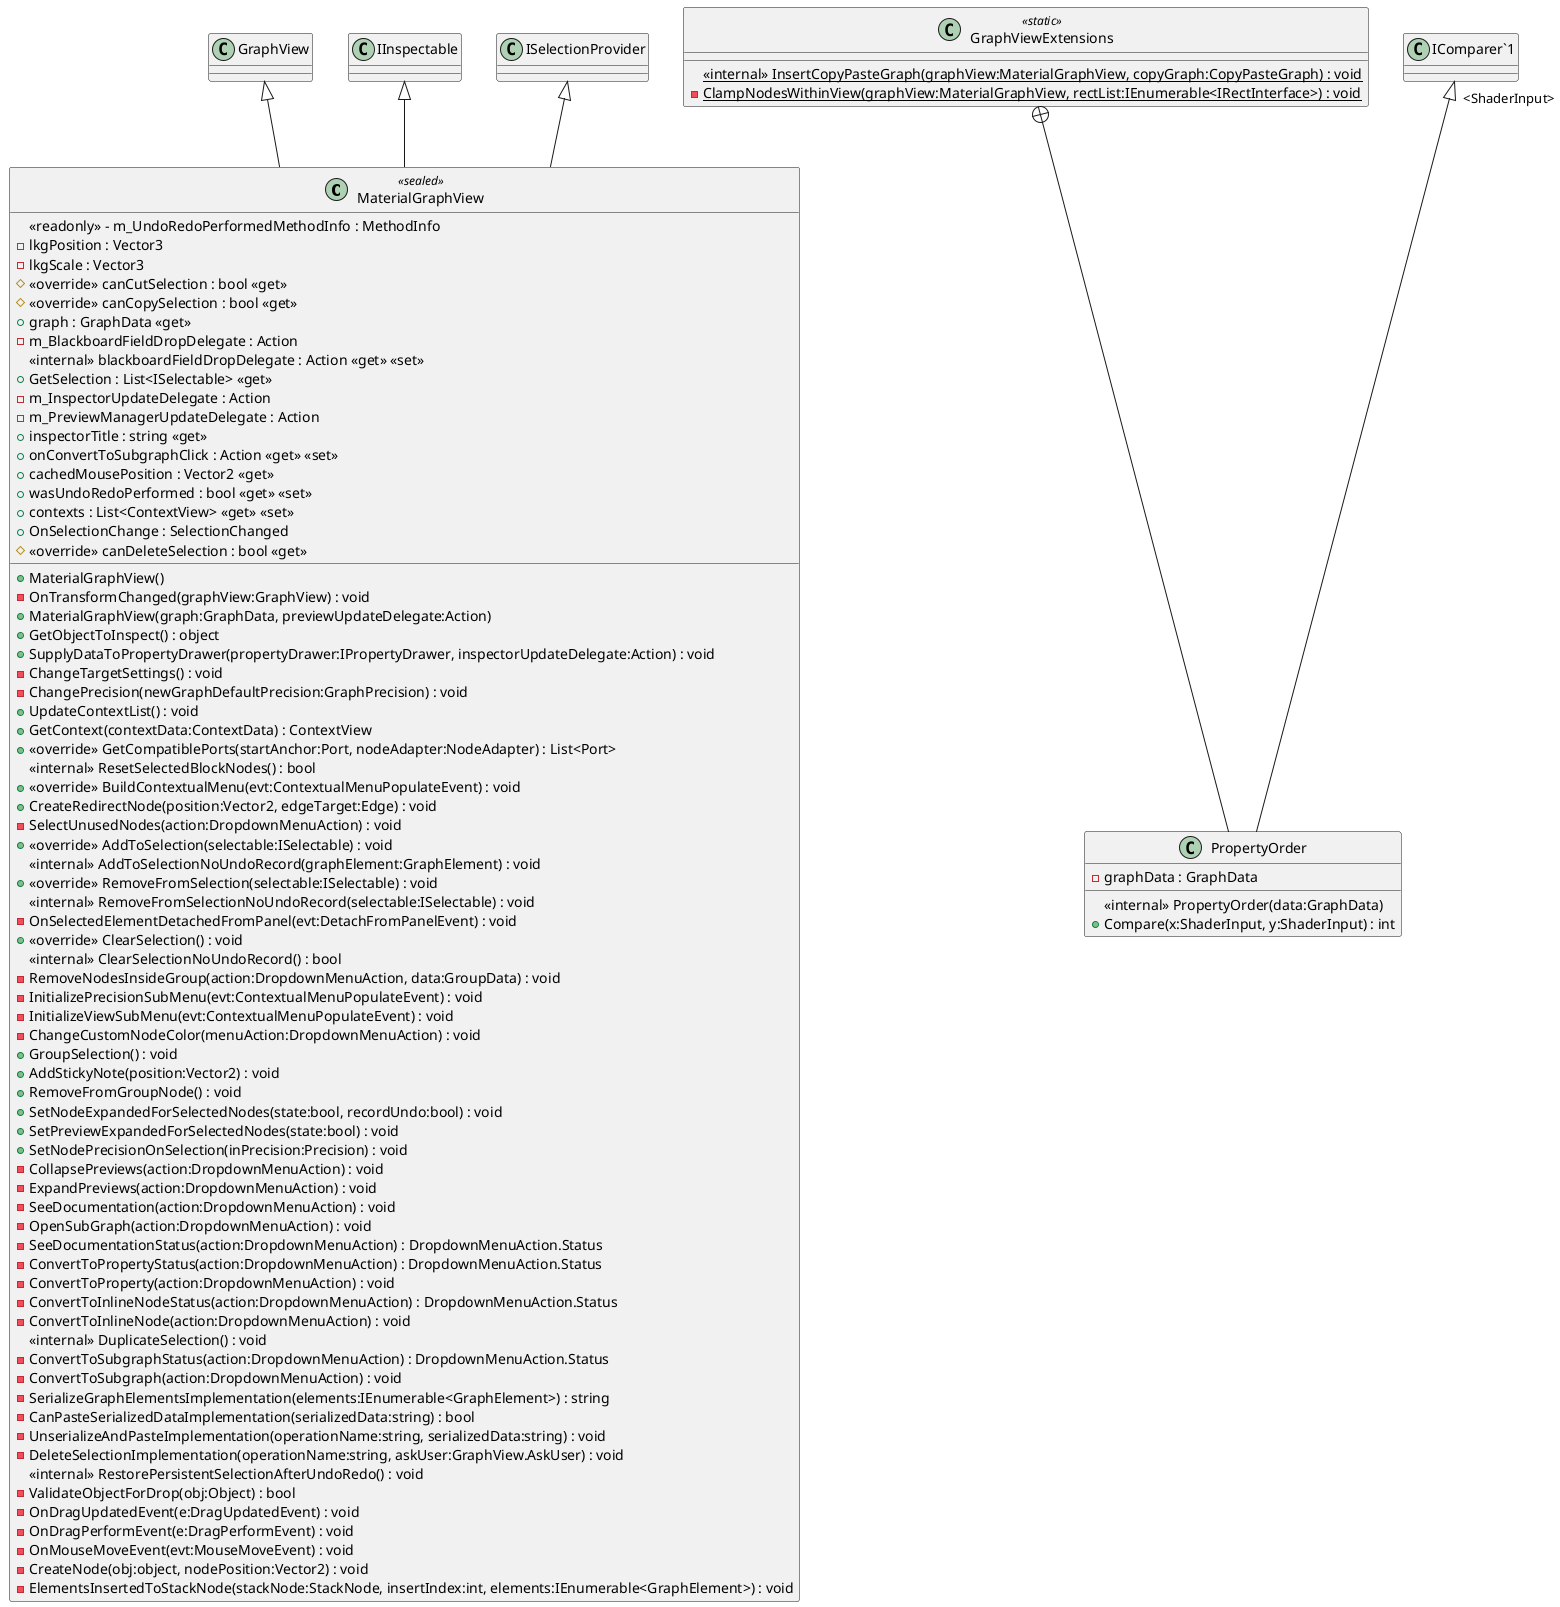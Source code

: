 @startuml
class MaterialGraphView <<sealed>> {
    <<readonly>> - m_UndoRedoPerformedMethodInfo : MethodInfo
    + MaterialGraphView()
    - lkgPosition : Vector3
    - lkgScale : Vector3
    - OnTransformChanged(graphView:GraphView) : void
    # <<override>> canCutSelection : bool <<get>>
    # <<override>> canCopySelection : bool <<get>>
    + MaterialGraphView(graph:GraphData, previewUpdateDelegate:Action)
    + graph : GraphData <<get>>
    - m_BlackboardFieldDropDelegate : Action
    <<internal>> blackboardFieldDropDelegate : Action <<get>> <<set>>
    + GetSelection : List<ISelectable> <<get>>
    - m_InspectorUpdateDelegate : Action
    - m_PreviewManagerUpdateDelegate : Action
    + inspectorTitle : string <<get>>
    + GetObjectToInspect() : object
    + SupplyDataToPropertyDrawer(propertyDrawer:IPropertyDrawer, inspectorUpdateDelegate:Action) : void
    - ChangeTargetSettings() : void
    - ChangePrecision(newGraphDefaultPrecision:GraphPrecision) : void
    + onConvertToSubgraphClick : Action <<get>> <<set>>
    + cachedMousePosition : Vector2 <<get>>
    + wasUndoRedoPerformed : bool <<get>> <<set>>
    + contexts : List<ContextView> <<get>> <<set>>
    + UpdateContextList() : void
    + GetContext(contextData:ContextData) : ContextView
    + <<override>> GetCompatiblePorts(startAnchor:Port, nodeAdapter:NodeAdapter) : List<Port>
    <<internal>> ResetSelectedBlockNodes() : bool
    + <<override>> BuildContextualMenu(evt:ContextualMenuPopulateEvent) : void
    + CreateRedirectNode(position:Vector2, edgeTarget:Edge) : void
    - SelectUnusedNodes(action:DropdownMenuAction) : void
    + OnSelectionChange : SelectionChanged
    + <<override>> AddToSelection(selectable:ISelectable) : void
    <<internal>> AddToSelectionNoUndoRecord(graphElement:GraphElement) : void
    + <<override>> RemoveFromSelection(selectable:ISelectable) : void
    <<internal>> RemoveFromSelectionNoUndoRecord(selectable:ISelectable) : void
    - OnSelectedElementDetachedFromPanel(evt:DetachFromPanelEvent) : void
    + <<override>> ClearSelection() : void
    <<internal>> ClearSelectionNoUndoRecord() : bool
    - RemoveNodesInsideGroup(action:DropdownMenuAction, data:GroupData) : void
    - InitializePrecisionSubMenu(evt:ContextualMenuPopulateEvent) : void
    - InitializeViewSubMenu(evt:ContextualMenuPopulateEvent) : void
    - ChangeCustomNodeColor(menuAction:DropdownMenuAction) : void
    # <<override>> canDeleteSelection : bool <<get>>
    + GroupSelection() : void
    + AddStickyNote(position:Vector2) : void
    + RemoveFromGroupNode() : void
    + SetNodeExpandedForSelectedNodes(state:bool, recordUndo:bool) : void
    + SetPreviewExpandedForSelectedNodes(state:bool) : void
    + SetNodePrecisionOnSelection(inPrecision:Precision) : void
    - CollapsePreviews(action:DropdownMenuAction) : void
    - ExpandPreviews(action:DropdownMenuAction) : void
    - SeeDocumentation(action:DropdownMenuAction) : void
    - OpenSubGraph(action:DropdownMenuAction) : void
    - SeeDocumentationStatus(action:DropdownMenuAction) : DropdownMenuAction.Status
    - ConvertToPropertyStatus(action:DropdownMenuAction) : DropdownMenuAction.Status
    - ConvertToProperty(action:DropdownMenuAction) : void
    - ConvertToInlineNodeStatus(action:DropdownMenuAction) : DropdownMenuAction.Status
    - ConvertToInlineNode(action:DropdownMenuAction) : void
    <<internal>> DuplicateSelection() : void
    - ConvertToSubgraphStatus(action:DropdownMenuAction) : DropdownMenuAction.Status
    - ConvertToSubgraph(action:DropdownMenuAction) : void
    - SerializeGraphElementsImplementation(elements:IEnumerable<GraphElement>) : string
    - CanPasteSerializedDataImplementation(serializedData:string) : bool
    - UnserializeAndPasteImplementation(operationName:string, serializedData:string) : void
    - DeleteSelectionImplementation(operationName:string, askUser:GraphView.AskUser) : void
    <<internal>> RestorePersistentSelectionAfterUndoRedo() : void
    - ValidateObjectForDrop(obj:Object) : bool
    - OnDragUpdatedEvent(e:DragUpdatedEvent) : void
    - OnDragPerformEvent(e:DragPerformEvent) : void
    - OnMouseMoveEvent(evt:MouseMoveEvent) : void
    - CreateNode(obj:object, nodePosition:Vector2) : void
    - ElementsInsertedToStackNode(stackNode:StackNode, insertIndex:int, elements:IEnumerable<GraphElement>) : void
}
class GraphViewExtensions <<static>> {
    <<internal>> {static} InsertCopyPasteGraph(graphView:MaterialGraphView, copyGraph:CopyPasteGraph) : void
    - {static} ClampNodesWithinView(graphView:MaterialGraphView, rectList:IEnumerable<IRectInterface>) : void
}
class PropertyOrder {
    - graphData : GraphData
    <<internal>> PropertyOrder(data:GraphData)
    + Compare(x:ShaderInput, y:ShaderInput) : int
}
GraphView <|-- MaterialGraphView
IInspectable <|-- MaterialGraphView
ISelectionProvider <|-- MaterialGraphView
GraphViewExtensions +-- PropertyOrder
"IComparer`1" "<ShaderInput>" <|-- PropertyOrder
@enduml
